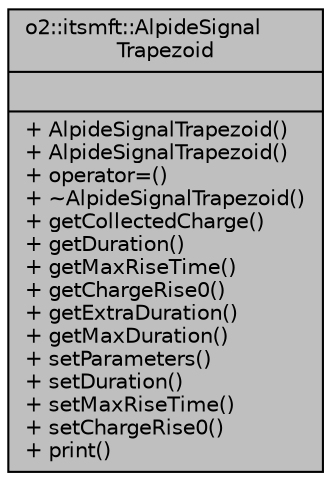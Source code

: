 digraph "o2::itsmft::AlpideSignalTrapezoid"
{
 // INTERACTIVE_SVG=YES
  bgcolor="transparent";
  edge [fontname="Helvetica",fontsize="10",labelfontname="Helvetica",labelfontsize="10"];
  node [fontname="Helvetica",fontsize="10",shape=record];
  Node1 [label="{o2::itsmft::AlpideSignal\lTrapezoid\n||+ AlpideSignalTrapezoid()\l+ AlpideSignalTrapezoid()\l+ operator=()\l+ ~AlpideSignalTrapezoid()\l+ getCollectedCharge()\l+ getDuration()\l+ getMaxRiseTime()\l+ getChargeRise0()\l+ getExtraDuration()\l+ getMaxDuration()\l+ setParameters()\l+ setDuration()\l+ setMaxRiseTime()\l+ setChargeRise0()\l+ print()\l}",height=0.2,width=0.4,color="black", fillcolor="grey75", style="filled", fontcolor="black"];
}
